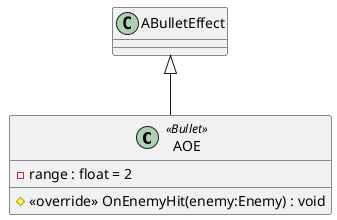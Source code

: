 @startuml
class AOE <<Bullet>> {
    - range : float = 2
    # <<override>> OnEnemyHit(enemy:Enemy) : void
}
ABulletEffect <|-- AOE
@enduml
